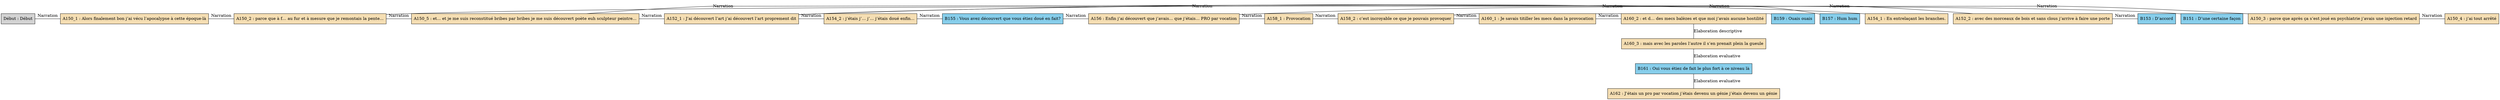 digraph C02 {
	node [shape=box style=filled]
	"Début" [label="Début : Début"]
	A150_1 [label="A150_1 : Alors finalement bon j’ai vécu l’apocalypse à cette époque-là" fillcolor=wheat]
	A150_2 [label="A150_2 : parce que à f… au fur et à mesure que je remontais la pente..." fillcolor=wheat]
	A150_3 [label="A150_3 : parce que après ça s’est joué en psychiatrie j’avais une injection retard" fillcolor=wheat]
	A150_4 [label="A150_4 : j’ai tout arrêté" fillcolor=wheat]
	A150_5 [label="A150_5 : et... et je me suis reconstitué bribes par bribes je me suis découvert poète euh sculpteur peintre..." fillcolor=wheat]
	B151 [label="B151 : D’une certaine façon" fillcolor=skyblue]
	A152_1 [label="A152_1 : J’ai découvert l’art j’ai découvert l’art proprement dit" fillcolor=wheat]
	A152_2 [label="A152_2 : avec des morceaux de bois et sans clous j’arrive à faire une porte" fillcolor=wheat]
	B153 [label="B153 : D’accord" fillcolor=skyblue]
	A154_1 [label="A154_1 : En entrelaçant les branches." fillcolor=wheat]
	A154_2 [label="A154_2 : j’étais j’… j’… j’étais doué enfin..." fillcolor=wheat]
	B155 [label="B155 : Vous avez découvert que vous étiez doué en fait?" fillcolor=skyblue]
	A156 [label="A156 : Enfin j’ai découvert que j’avais... que j’étais... PRO par vocation" fillcolor=wheat]
	B157 [label="B157 : Hum hum" fillcolor=skyblue]
	A158_1 [label="A158_1 : Provocation" fillcolor=wheat]
	A158_2 [label="A158_2 : c’est incroyable ce que je pouvais provoquer" fillcolor=wheat]
	B159 [label="B159 : Ouais ouais" fillcolor=skyblue]
	A160_1 [label="A160_1 : Je savais titiller les mecs dans la provocation" fillcolor=wheat]
	A160_2 [label="A160_2 : et d… des mecs balèzes et que moi j’avais aucune hostilité" fillcolor=wheat]
	A160_3 [label="A160_3 : mais avec les paroles l’autre il s’en prenait plein la gueule" fillcolor=wheat]
	B161 [label="B161 : Oui vous étiez de fait le plus fort à ce niveau là" fillcolor=skyblue]
	A162 [label="A162 : J’étais un pro par vocation j’étais devenu un génie j’étais devenu un génie" fillcolor=wheat]
	{
		rank=same
		"Début"
		A150_1
		"Début" -> A150_1 [label=Narration dir=none]
	}
	{
		rank=same
		A150_1
		A150_2
		A150_1 -> A150_2 [label=Narration dir=none]
	}
	{
		rank=same
		A150_2
		A150_3
		A150_2 -> A150_3 [label=Narration dir=none]
	}
	{
		rank=same
		A150_3
		A150_4
		A150_3 -> A150_4 [label=Narration dir=none]
	}
	{
		rank=same
		A150_2
		A150_5
		A150_2 -> A150_5 [label=Narration dir=none]
	}
	{
		rank=same
		A150_5
		B151
		A150_5 -> B151 [label=Narration dir=none]
	}
	{
		rank=same
		A152_2
		B153
		A152_2 -> B153 [label=Narration dir=none]
	}
	{
		rank=same
		A154_2
		B155
		A154_2 -> B155 [label=Narration dir=none]
	}
	{
		rank=same
		A156
		B157
		A156 -> B157 [label=Narration dir=none]
	}
	{
		rank=same
		A150_5
		A152_1
		A150_5 -> A152_1 [label=Narration dir=none]
	}
	{
		rank=same
		A152_1
		A152_2
		A152_1 -> A152_2 [label=Narration dir=none]
	}
	{
		rank=same
		A152_1
		A154_1
		A152_1 -> A154_1 [label=Narration dir=none]
	}
	{
		rank=same
		A152_1
		A154_2
		A152_1 -> A154_2 [label=Narration dir=none]
	}
	{
		rank=same
		B155
		A156
		B155 -> A156 [label=Narration dir=none]
	}
	{
		rank=same
		A156
		A158_1
		A156 -> A158_1 [label=Narration dir=none]
	}
	{
		rank=same
		A158_1
		A158_2
		A158_1 -> A158_2 [label=Narration dir=none]
	}
	{
		rank=same
		A158_2
		B159
		A158_2 -> B159 [label=Narration dir=none]
	}
	{
		rank=same
		A158_2
		A160_1
		A158_2 -> A160_1 [label=Narration dir=none]
	}
	{
		rank=same
		A160_1
		A160_2
		A160_1 -> A160_2 [label=Narration dir=none]
	}
	A160_2 -> A160_3 [label="Elaboration descriptive" dir=none]
	A160_3 -> B161 [label="Elaboration evaluative" dir=none]
	B161 -> A162 [label="Elaboration evaluative" dir=none]
}
